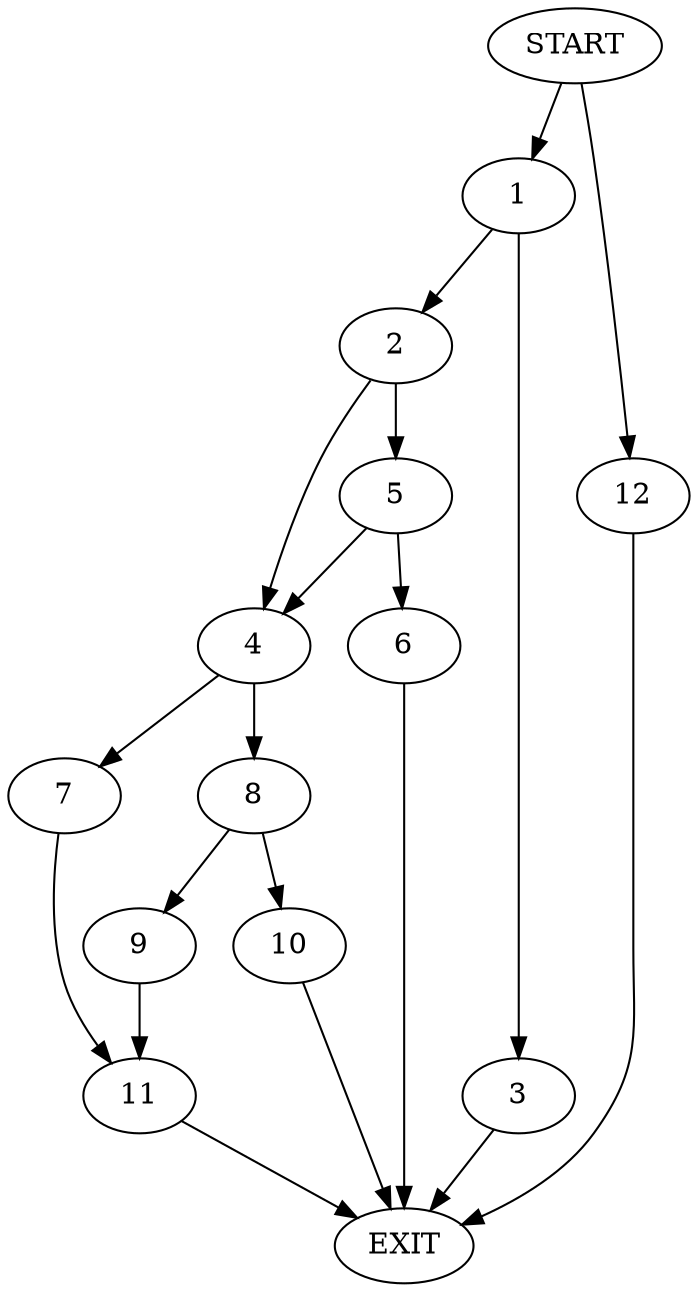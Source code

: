 digraph {
0 [label="START"]
13 [label="EXIT"]
0 -> 1
1 -> 2
1 -> 3
3 -> 13
2 -> 4
2 -> 5
5 -> 4
5 -> 6
4 -> 7
4 -> 8
6 -> 13
8 -> 9
8 -> 10
7 -> 11
11 -> 13
10 -> 13
9 -> 11
0 -> 12
12 -> 13
}

